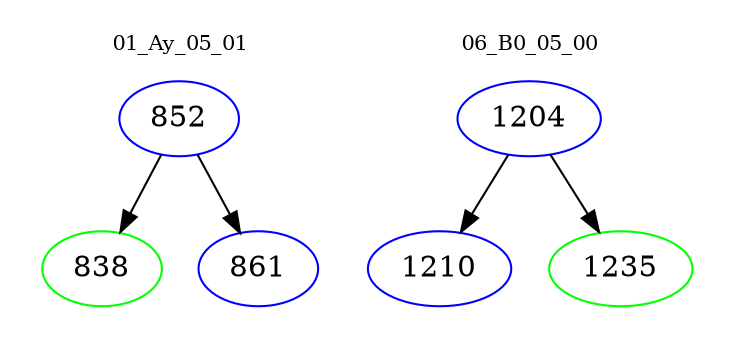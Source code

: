 digraph{
subgraph cluster_0 {
color = white
label = "01_Ay_05_01";
fontsize=10;
T0_852 [label="852", color="blue"]
T0_852 -> T0_838 [color="black"]
T0_838 [label="838", color="green"]
T0_852 -> T0_861 [color="black"]
T0_861 [label="861", color="blue"]
}
subgraph cluster_1 {
color = white
label = "06_B0_05_00";
fontsize=10;
T1_1204 [label="1204", color="blue"]
T1_1204 -> T1_1210 [color="black"]
T1_1210 [label="1210", color="blue"]
T1_1204 -> T1_1235 [color="black"]
T1_1235 [label="1235", color="green"]
}
}
